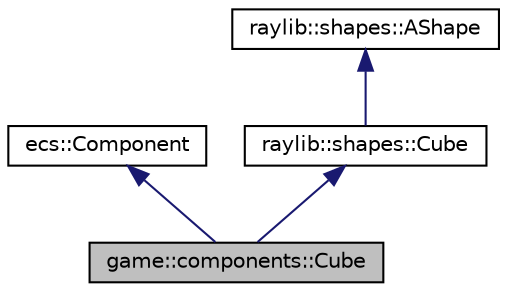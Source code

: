 digraph "game::components::Cube"
{
 // LATEX_PDF_SIZE
  edge [fontname="Helvetica",fontsize="10",labelfontname="Helvetica",labelfontsize="10"];
  node [fontname="Helvetica",fontsize="10",shape=record];
  Node1 [label="game::components::Cube",height=0.2,width=0.4,color="black", fillcolor="grey75", style="filled", fontcolor="black",tooltip="Cube component."];
  Node2 -> Node1 [dir="back",color="midnightblue",fontsize="10",style="solid",fontname="Helvetica"];
  Node2 [label="ecs::Component",height=0.2,width=0.4,color="black", fillcolor="white", style="filled",URL="$classecs_1_1_component.html",tooltip="The base component type, all components must inherit from Component."];
  Node3 -> Node1 [dir="back",color="midnightblue",fontsize="10",style="solid",fontname="Helvetica"];
  Node3 [label="raylib::shapes::Cube",height=0.2,width=0.4,color="black", fillcolor="white", style="filled",URL="$classraylib_1_1shapes_1_1_cube.html",tooltip="3D shape representing a cube."];
  Node4 -> Node3 [dir="back",color="midnightblue",fontsize="10",style="solid",fontname="Helvetica"];
  Node4 [label="raylib::shapes::AShape",height=0.2,width=0.4,color="black", fillcolor="white", style="filled",URL="$classraylib_1_1shapes_1_1_a_shape.html",tooltip=" "];
}
